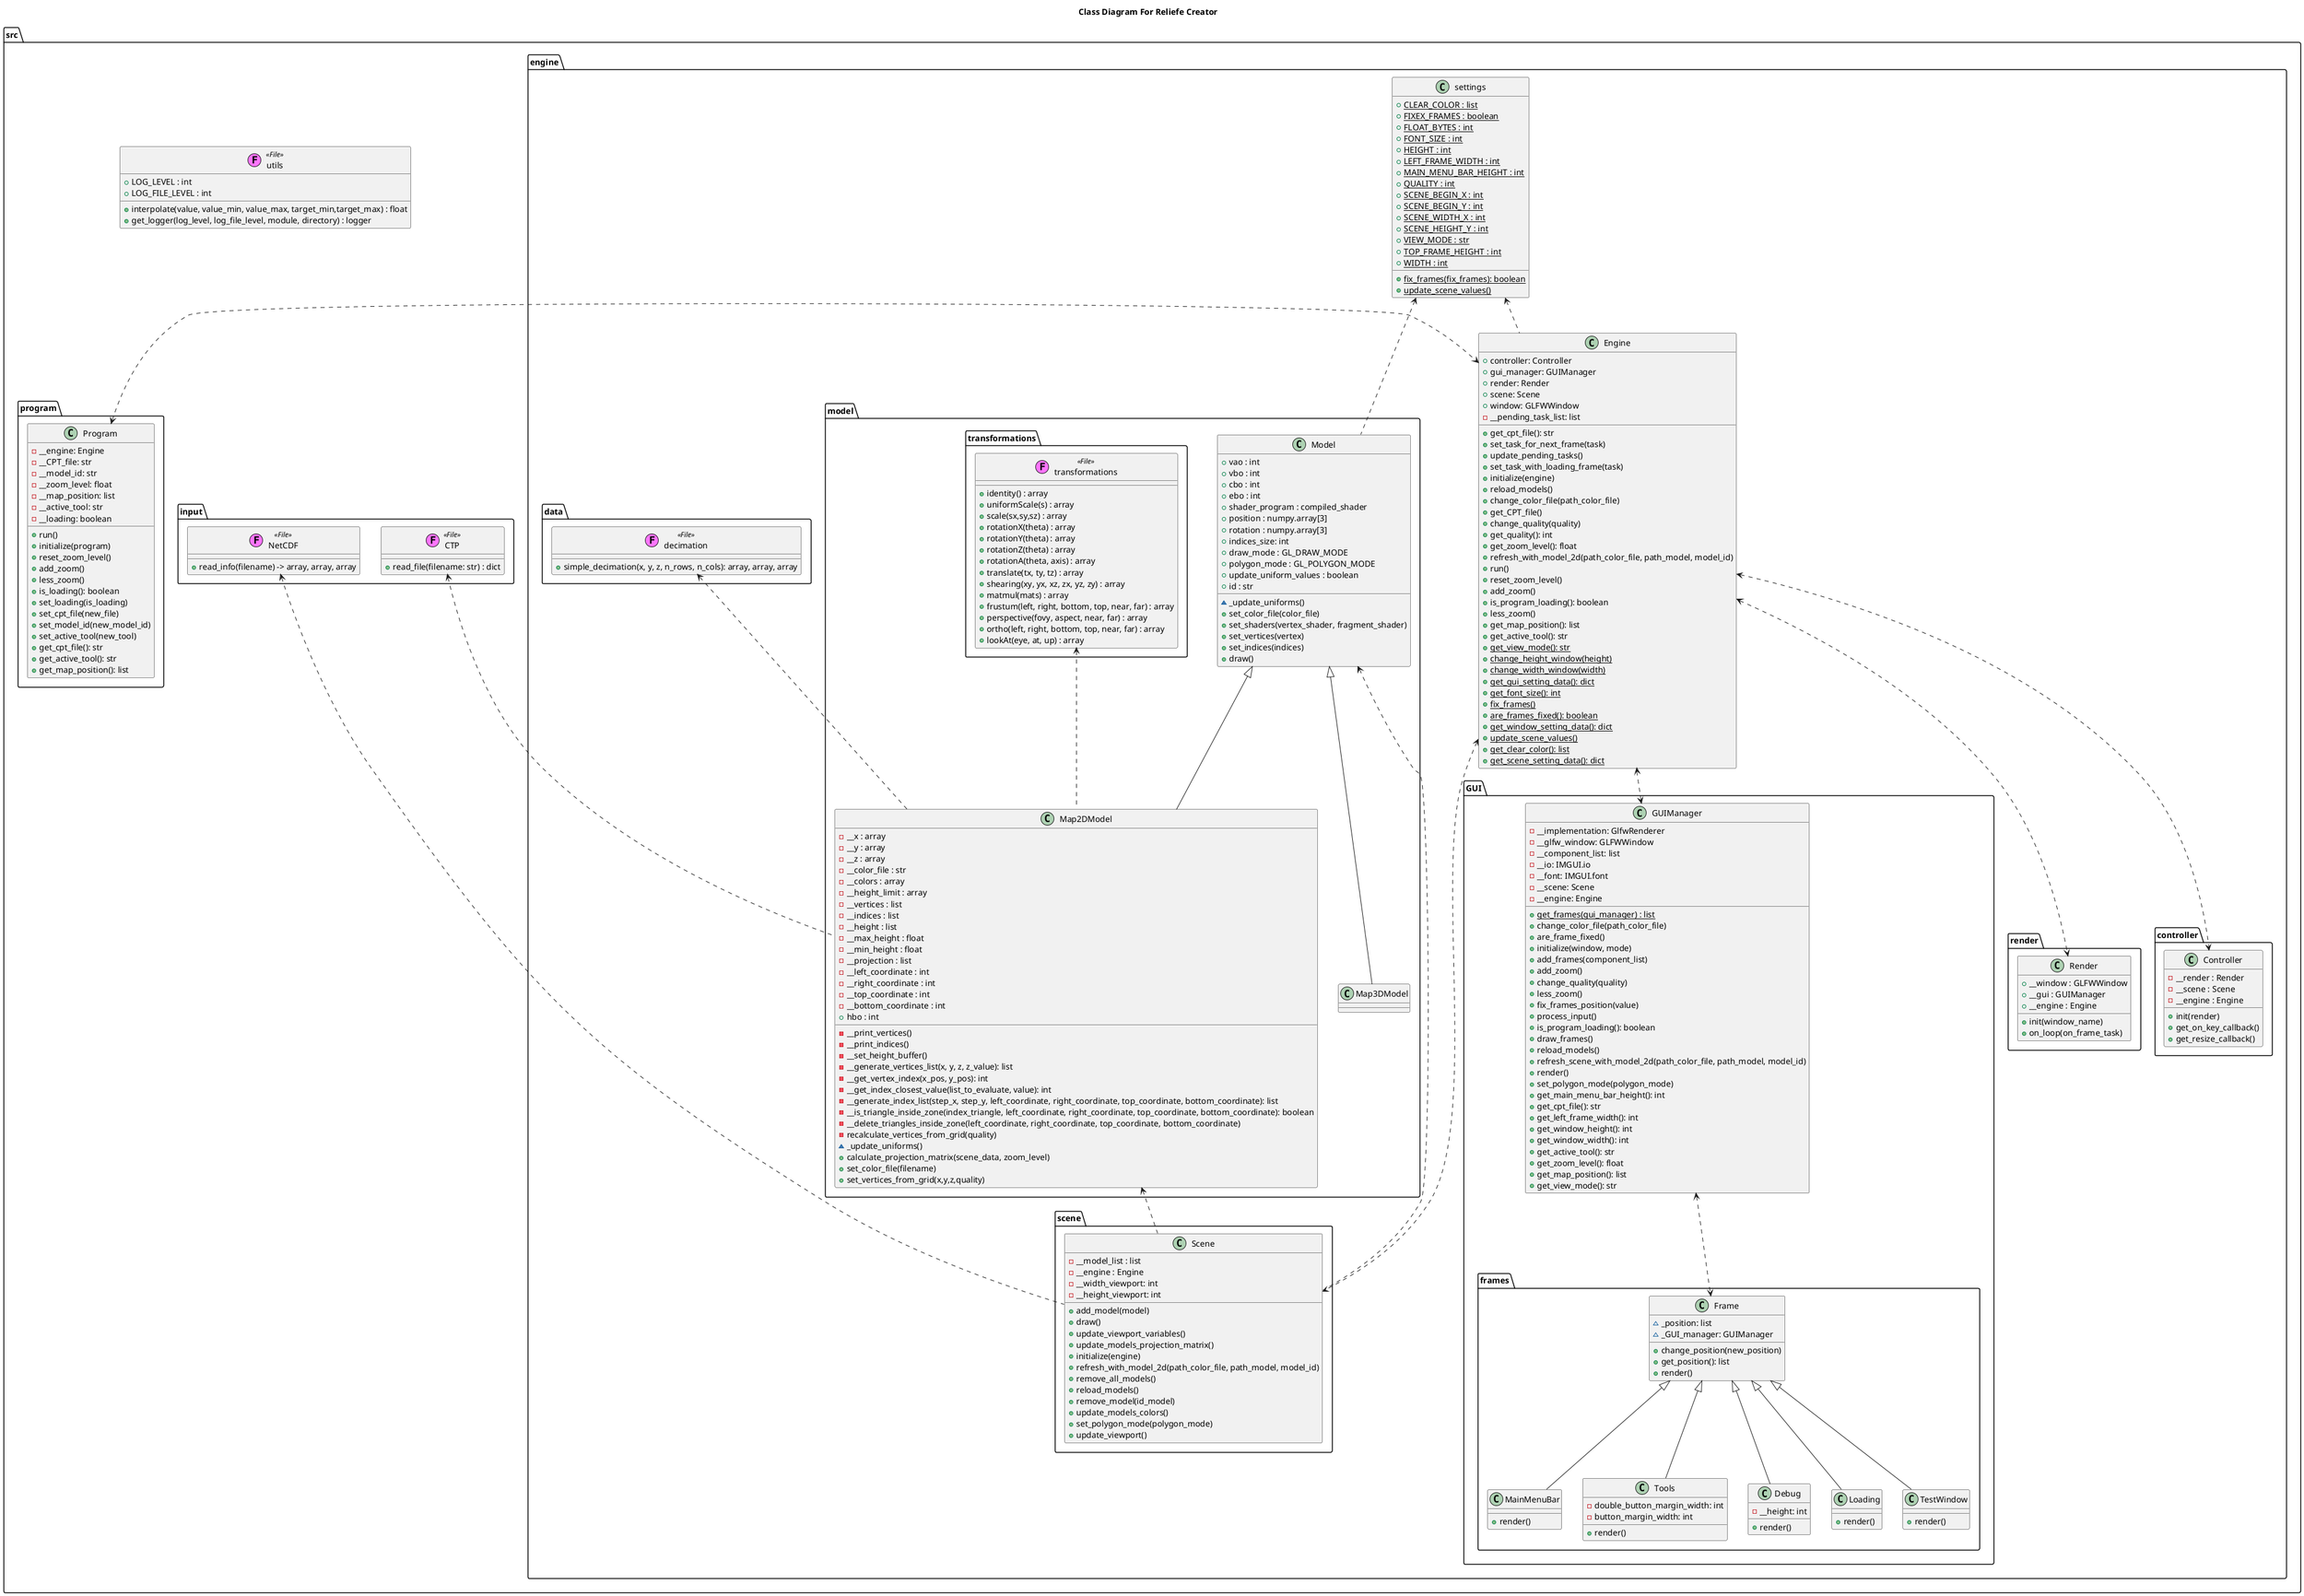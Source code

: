 @startuml

' Variable definition
!$file = "(F,#ff75ff) File"

' Configuration definition
title Class Diagram For Reliefe Creator
set namespaceSeparator .

' Package hierarchy
package src {
    package engine {
        package model {
            package transformations {}
        }
        package render {}
        package data {}
        package controller {}
        package GUI {
            package frames {}
        }
        package scene {}
    }
    package input {}
    package program {}
}


' Classes definition
class src.engine.GUI.GUIManager{
    - __implementation: GlfwRenderer
    - __glfw_window: GLFWWindow
    - __component_list: list
    - __io: IMGUI.io
    - __font: IMGUI.font
    - __scene: Scene
    - __engine: Engine

    {static} + get_frames(gui_manager) : list
    + change_color_file(path_color_file)
    + are_frame_fixed()
    + initialize(window, mode)
    + add_frames(component_list)
    + add_zoom()
    + change_quality(quality)
    + less_zoom()
    + fix_frames_position(value)
    + process_input()
    + is_program_loading(): boolean
    + draw_frames()
    + reload_models()
    + refresh_scene_with_model_2d(path_color_file, path_model, model_id)
    + render()
    + set_polygon_mode(polygon_mode)
    + get_main_menu_bar_height(): int
    + get_cpt_file(): str
    + get_left_frame_width(): int
    + get_window_height(): int
    + get_window_width(): int
    + get_active_tool(): str
    + get_zoom_level(): float
    + get_map_position(): list
    + get_view_mode(): str
}

class src.engine.settings  {
    {static} + CLEAR_COLOR : list
    {static} + fix_frames(fix_frames): boolean
    {static} + FIXEX_FRAMES : boolean
    {static} + FLOAT_BYTES : int
    {static} + FONT_SIZE : int
    {static} + HEIGHT : int
    {static} + LEFT_FRAME_WIDTH : int
    {static} + MAIN_MENU_BAR_HEIGHT : int
    {static} + QUALITY : int
    {static} + SCENE_BEGIN_X : int
    {static} + SCENE_BEGIN_Y : int
    {static} + SCENE_WIDTH_X : int
    {static} + SCENE_HEIGHT_Y : int
    {static} + VIEW_MODE : str
    {static} + TOP_FRAME_HEIGHT : int
    {static} + WIDTH : int
    {static} + update_scene_values()
}

class src.engine.model.transformations.transformations <<$file>> {
    + identity() : array
    + uniformScale(s) : array
    + scale(sx,sy,sz) : array
    + rotationX(theta) : array
    + rotationY(theta) : array
    + rotationZ(theta) : array
    + rotationA(theta, axis) : array
    + translate(tx, ty, tz) : array
    + shearing(xy, yx, xz, zx, yz, zy) : array
    + matmul(mats) : array
    + frustum(left, right, bottom, top, near, far) : array
    + perspective(fovy, aspect, near, far) : array
    + ortho(left, right, bottom, top, near, far) : array
    + lookAt(eye, at, up) : array
}


class src.engine.model.Model {

    + vao : int
    + vbo : int
    + cbo : int
    + ebo : int
    + shader_program : compiled_shader
    + position : numpy.array[3]
    + rotation : numpy.array[3]
    + indices_size: int
    + draw_mode : GL_DRAW_MODE
    + polygon_mode : GL_POLYGON_MODE
    + update_uniform_values : boolean
    + id : str

    ~ _update_uniforms()
    + set_color_file(color_file)
    + set_shaders(vertex_shader, fragment_shader)
    + set_vertices(vertex)
    + set_indices(indices)
    + draw()
}

class src.engine.render.Render {
    + __window : GLFWWindow
    + __gui : GUIManager
    + __engine : Engine
    + init(window_name)
    + on_loop(on_frame_task)
}

class src.input.NetCDF <<$file>> {
    + read_info(filename) -> array, array, array
}

class src.engine.data.decimation <<$file>>{
    + simple_decimation(x, y, z, n_rows, n_cols): array, array, array
}

class src.utils <<$file>>{
    + LOG_LEVEL : int
    + LOG_FILE_LEVEL : int
    + interpolate(value, value_min, value_max, target_min,target_max) : float
    + get_logger(log_level, log_file_level, module, directory) : logger
}

class src.engine.model.Map2DModel{
    - __x : array
    - __y : array
    - __z : array
    - __color_file : str
    - __colors : array
    - __height_limit : array
    - __vertices : list
    - __indices : list
    - __height : list
    - __max_height : float
    - __min_height : float
    - __projection : list
    - __left_coordinate : int
    - __right_coordinate : int
    - __top_coordinate : int
    - __bottom_coordinate : int
    + hbo : int

    - __print_vertices()
    - __print_indices()
    - __set_height_buffer()
    - __generate_vertices_list(x, y, z, z_value): list
    - __get_vertex_index(x_pos, y_pos): int
    - __get_index_closest_value(list_to_evaluate, value): int
    - __generate_index_list(step_x, step_y, left_coordinate, right_coordinate, top_coordinate, bottom_coordinate): list
    - __is_triangle_inside_zone(index_triangle, left_coordinate, right_coordinate, top_coordinate, bottom_coordinate): boolean
    - __delete_triangles_inside_zone(left_coordinate, right_coordinate, top_coordinate, bottom_coordinate)
    - recalculate_vertices_from_grid(quality)
    ~ _update_uniforms()
    + calculate_projection_matrix(scene_data, zoom_level)
    + set_color_file(filename)
    + set_vertices_from_grid(x,y,z,quality)

}

class src.input.CTP <<$file>> {
    + read_file(filename: str) : dict
}

class src.engine.model.Map3DModel{

}

'class src.main <<$file>> {
'
'}

class src.engine.GUI.frames.Frame {
    ~ _position: list
    ~ _GUI_manager: GUIManager

    + change_position(new_position)
    + get_position(): list
    + render()
}

class src.engine.GUI.frames.MainMenuBar {
    + render()
}

class src.engine.GUI.frames.Tools {
    - double_button_margin_width: int
    - button_margin_width: int
    + render()
}

class src.engine.GUI.frames.Debug {
    - __height: int
    + render()
}

class src.engine.GUI.frames.Loading {
    + render()
}

class src.engine.GUI.frames.TestWindow {
    + render()
}

class src.engine.controller.Controller {
    - __render : Render
    - __scene : Scene
    - __engine : Engine
    + init(render)
    + get_on_key_callback()
    + get_resize_callback()
}

class src.engine.scene.Scene {
    - __model_list : list
    - __engine : Engine
    - __width_viewport: int
    - __height_viewport: int
    + add_model(model)
    + draw()
    + update_viewport_variables()
    + update_models_projection_matrix()
    + initialize(engine)
    + refresh_with_model_2d(path_color_file, path_model, model_id)
    + remove_all_models()
    + reload_models()
    + remove_model(id_model)
    + update_models_colors()
    + set_polygon_mode(polygon_mode)
    + update_viewport()
}

class src.engine.Engine {
    + controller: Controller
    + get_cpt_file(): str
    + gui_manager: GUIManager
    + render: Render
    + scene: Scene
    + window: GLFWWindow
    - __pending_task_list: list
    + set_task_for_next_frame(task)
    + update_pending_tasks()
    + set_task_with_loading_frame(task)
    + initialize(engine)
    + reload_models()
    + change_color_file(path_color_file)
    + get_CPT_file()
    + change_quality(quality)
    + get_quality(): int
    + get_zoom_level(): float
    + refresh_with_model_2d(path_color_file, path_model, model_id)
    + run()
    + reset_zoom_level()
    + add_zoom()
    + is_program_loading(): boolean
    + less_zoom()
    + get_map_position(): list
    + get_active_tool(): str
    {static} + get_view_mode(): str
    {static} + change_height_window(height)
    {static} + change_width_window(width)
    {static} + get_gui_setting_data(): dict
    {static} + get_font_size(): int
    {static} + fix_frames()
    {static} + are_frames_fixed(): boolean
    {static} + get_window_setting_data(): dict
    {static} + update_scene_values()
    {static} + get_clear_color(): list
    {static} + get_scene_setting_data(): dict

}

class src.program.Program {

    - __engine: Engine
    - __CPT_file: str
    - __model_id: str
    - __zoom_level: float
    - __map_position: list
    - __active_tool: str
    - __loading: boolean

    + run()
    + initialize(program)
    + reset_zoom_level()
    + add_zoom()
    + less_zoom()
    + is_loading(): boolean
    + set_loading(is_loading)
    + set_cpt_file(new_file)
    + set_model_id(new_model_id)
    + set_active_tool(new_tool)
    + get_cpt_file(): str
    + get_active_tool(): str
    + get_map_position(): list
}

' herency
src.engine.model.Map2DModel -u-|> src.engine.model.Model
src.engine.model.Map3DModel -u-|> src.engine.model.Model

src.engine.GUI.frames.MainMenuBar -u-|> src.engine.GUI.frames.Frame
src.engine.GUI.frames.Tools -u-|> src.engine.GUI.frames.Frame
src.engine.GUI.frames.TestWindow -u-|> src.engine.GUI.frames.Frame
src.engine.GUI.frames.Debug -u-|> src.engine.GUI.frames.Frame
src.engine.GUI.frames.Loading -u-|> src.engine.GUI.frames.Frame

' uses
src.engine.model.Map2DModel -u.> src.engine.data.decimation
src.engine.model.Map2DModel -u.> src.engine.model.transformations.transformations
src.engine.model.Map2DModel -u.> src.input.CTP

src.engine.model.Model -u.> src.engine.settings

src.engine.Engine <-d.> src.engine.render.Render
src.engine.Engine <-d.> src.engine.GUI.GUIManager
src.engine.Engine <-d.> src.engine.controller.Controller
src.engine.Engine <-d.> src.engine.scene.Scene
src.engine.Engine -u.> src.engine.settings
src.engine.Engine <-l.> src.program.Program

src.engine.GUI.frames.Frame <-u.> src.engine.GUI.GUIManager

src.engine.scene.Scene -u.> src.engine.model.Map2DModel
src.engine.scene.Scene -u.> src.engine.model.Model
src.engine.scene.Scene -u.> src.input.NetCDF
@enduml